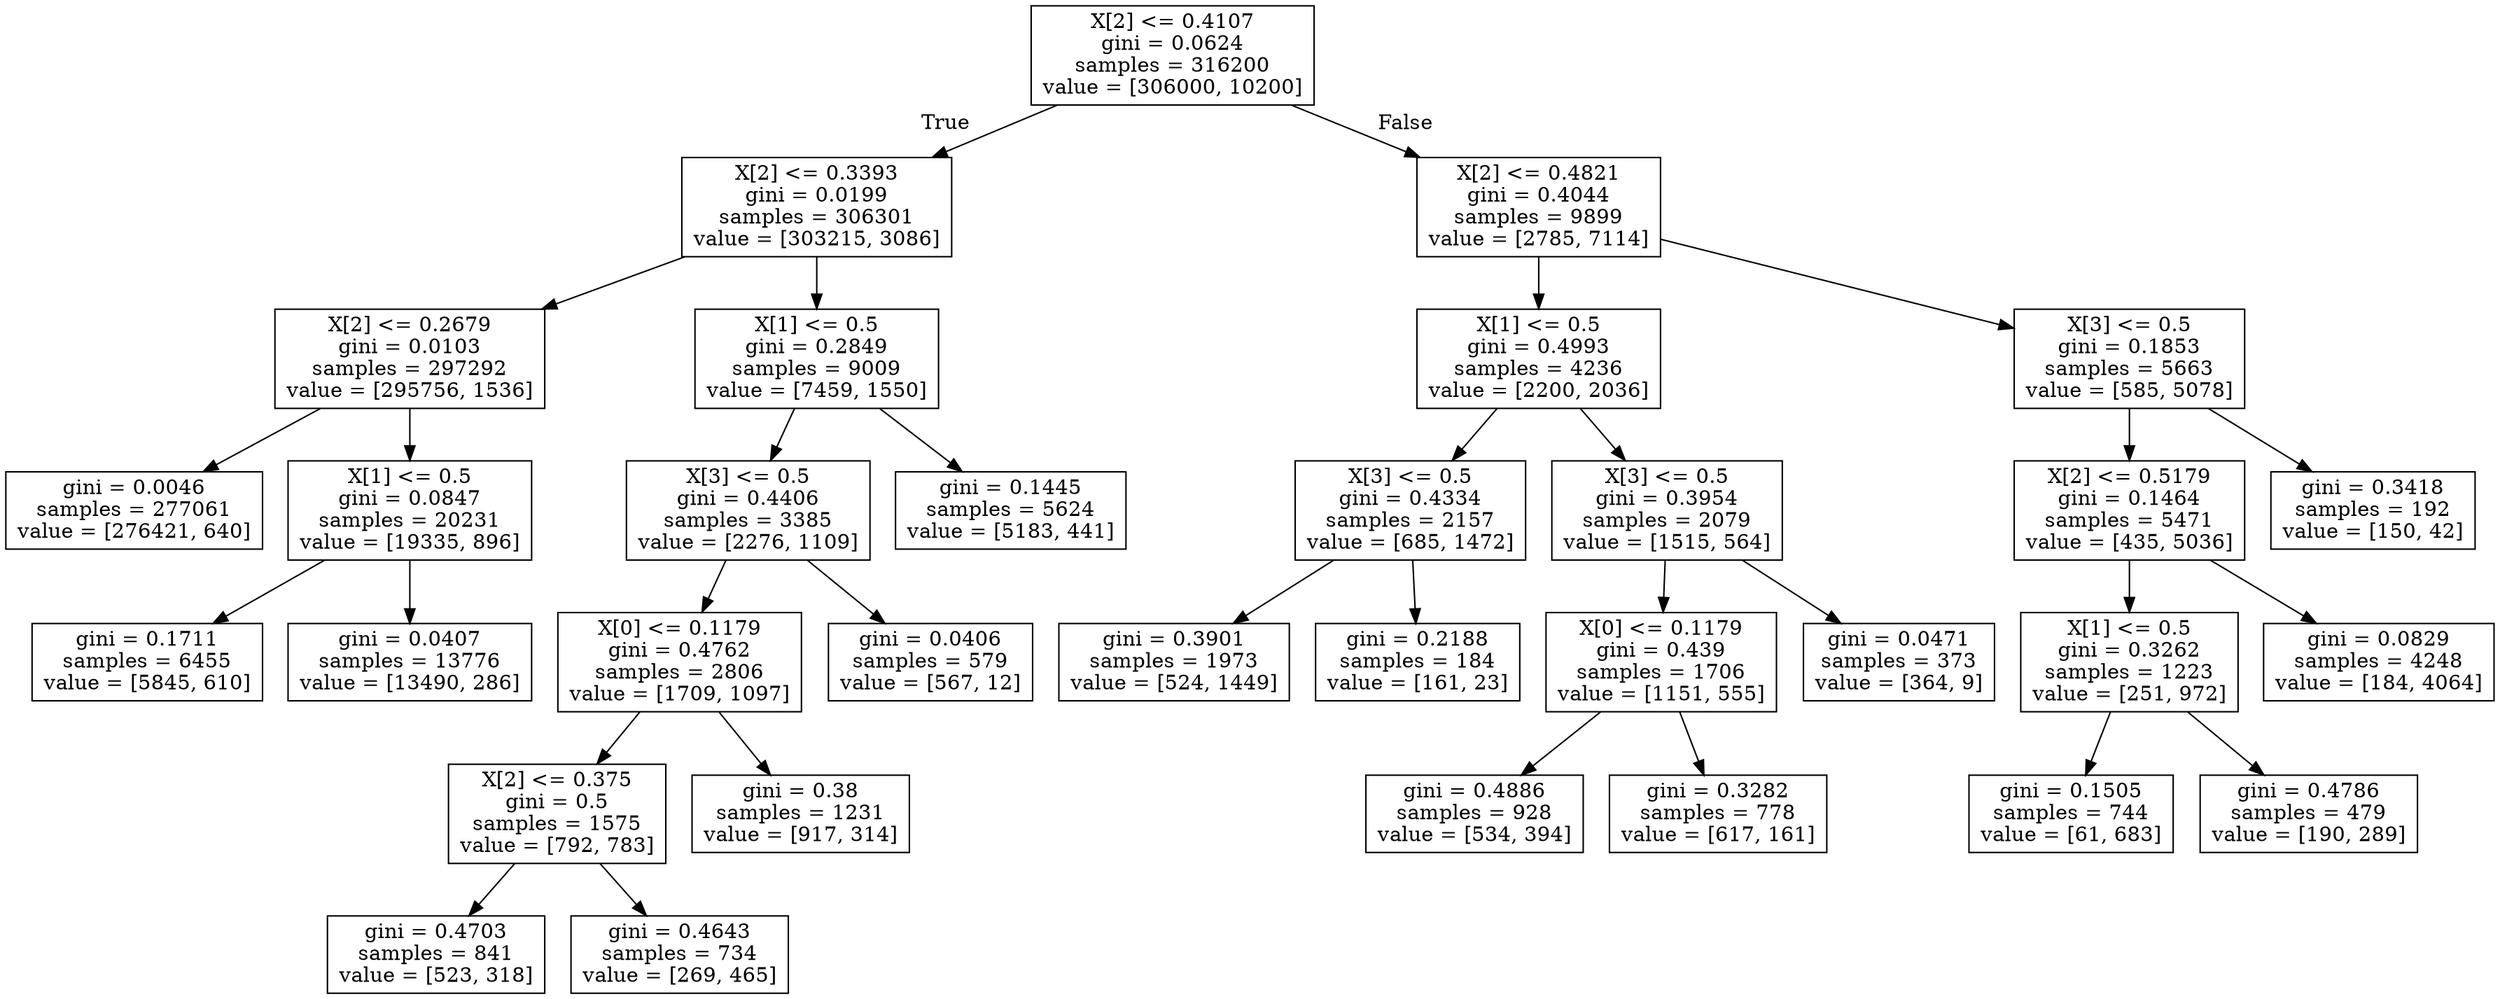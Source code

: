 digraph Tree {
node [shape=box] ;
0 [label="X[2] <= 0.4107\ngini = 0.0624\nsamples = 316200\nvalue = [306000, 10200]"] ;
1 [label="X[2] <= 0.3393\ngini = 0.0199\nsamples = 306301\nvalue = [303215, 3086]"] ;
0 -> 1 [labeldistance=2.5, labelangle=45, headlabel="True"] ;
5 [label="X[2] <= 0.2679\ngini = 0.0103\nsamples = 297292\nvalue = [295756, 1536]"] ;
1 -> 5 ;
19 [label="gini = 0.0046\nsamples = 277061\nvalue = [276421, 640]"] ;
5 -> 19 ;
20 [label="X[1] <= 0.5\ngini = 0.0847\nsamples = 20231\nvalue = [19335, 896]"] ;
5 -> 20 ;
29 [label="gini = 0.1711\nsamples = 6455\nvalue = [5845, 610]"] ;
20 -> 29 ;
30 [label="gini = 0.0407\nsamples = 13776\nvalue = [13490, 286]"] ;
20 -> 30 ;
6 [label="X[1] <= 0.5\ngini = 0.2849\nsamples = 9009\nvalue = [7459, 1550]"] ;
1 -> 6 ;
9 [label="X[3] <= 0.5\ngini = 0.4406\nsamples = 3385\nvalue = [2276, 1109]"] ;
6 -> 9 ;
13 [label="X[0] <= 0.1179\ngini = 0.4762\nsamples = 2806\nvalue = [1709, 1097]"] ;
9 -> 13 ;
17 [label="X[2] <= 0.375\ngini = 0.5\nsamples = 1575\nvalue = [792, 783]"] ;
13 -> 17 ;
23 [label="gini = 0.4703\nsamples = 841\nvalue = [523, 318]"] ;
17 -> 23 ;
24 [label="gini = 0.4643\nsamples = 734\nvalue = [269, 465]"] ;
17 -> 24 ;
18 [label="gini = 0.38\nsamples = 1231\nvalue = [917, 314]"] ;
13 -> 18 ;
14 [label="gini = 0.0406\nsamples = 579\nvalue = [567, 12]"] ;
9 -> 14 ;
10 [label="gini = 0.1445\nsamples = 5624\nvalue = [5183, 441]"] ;
6 -> 10 ;
2 [label="X[2] <= 0.4821\ngini = 0.4044\nsamples = 9899\nvalue = [2785, 7114]"] ;
0 -> 2 [labeldistance=2.5, labelangle=-45, headlabel="False"] ;
3 [label="X[1] <= 0.5\ngini = 0.4993\nsamples = 4236\nvalue = [2200, 2036]"] ;
2 -> 3 ;
7 [label="X[3] <= 0.5\ngini = 0.4334\nsamples = 2157\nvalue = [685, 1472]"] ;
3 -> 7 ;
15 [label="gini = 0.3901\nsamples = 1973\nvalue = [524, 1449]"] ;
7 -> 15 ;
16 [label="gini = 0.2188\nsamples = 184\nvalue = [161, 23]"] ;
7 -> 16 ;
8 [label="X[3] <= 0.5\ngini = 0.3954\nsamples = 2079\nvalue = [1515, 564]"] ;
3 -> 8 ;
21 [label="X[0] <= 0.1179\ngini = 0.439\nsamples = 1706\nvalue = [1151, 555]"] ;
8 -> 21 ;
31 [label="gini = 0.4886\nsamples = 928\nvalue = [534, 394]"] ;
21 -> 31 ;
32 [label="gini = 0.3282\nsamples = 778\nvalue = [617, 161]"] ;
21 -> 32 ;
22 [label="gini = 0.0471\nsamples = 373\nvalue = [364, 9]"] ;
8 -> 22 ;
4 [label="X[3] <= 0.5\ngini = 0.1853\nsamples = 5663\nvalue = [585, 5078]"] ;
2 -> 4 ;
11 [label="X[2] <= 0.5179\ngini = 0.1464\nsamples = 5471\nvalue = [435, 5036]"] ;
4 -> 11 ;
25 [label="X[1] <= 0.5\ngini = 0.3262\nsamples = 1223\nvalue = [251, 972]"] ;
11 -> 25 ;
27 [label="gini = 0.1505\nsamples = 744\nvalue = [61, 683]"] ;
25 -> 27 ;
28 [label="gini = 0.4786\nsamples = 479\nvalue = [190, 289]"] ;
25 -> 28 ;
26 [label="gini = 0.0829\nsamples = 4248\nvalue = [184, 4064]"] ;
11 -> 26 ;
12 [label="gini = 0.3418\nsamples = 192\nvalue = [150, 42]"] ;
4 -> 12 ;
}